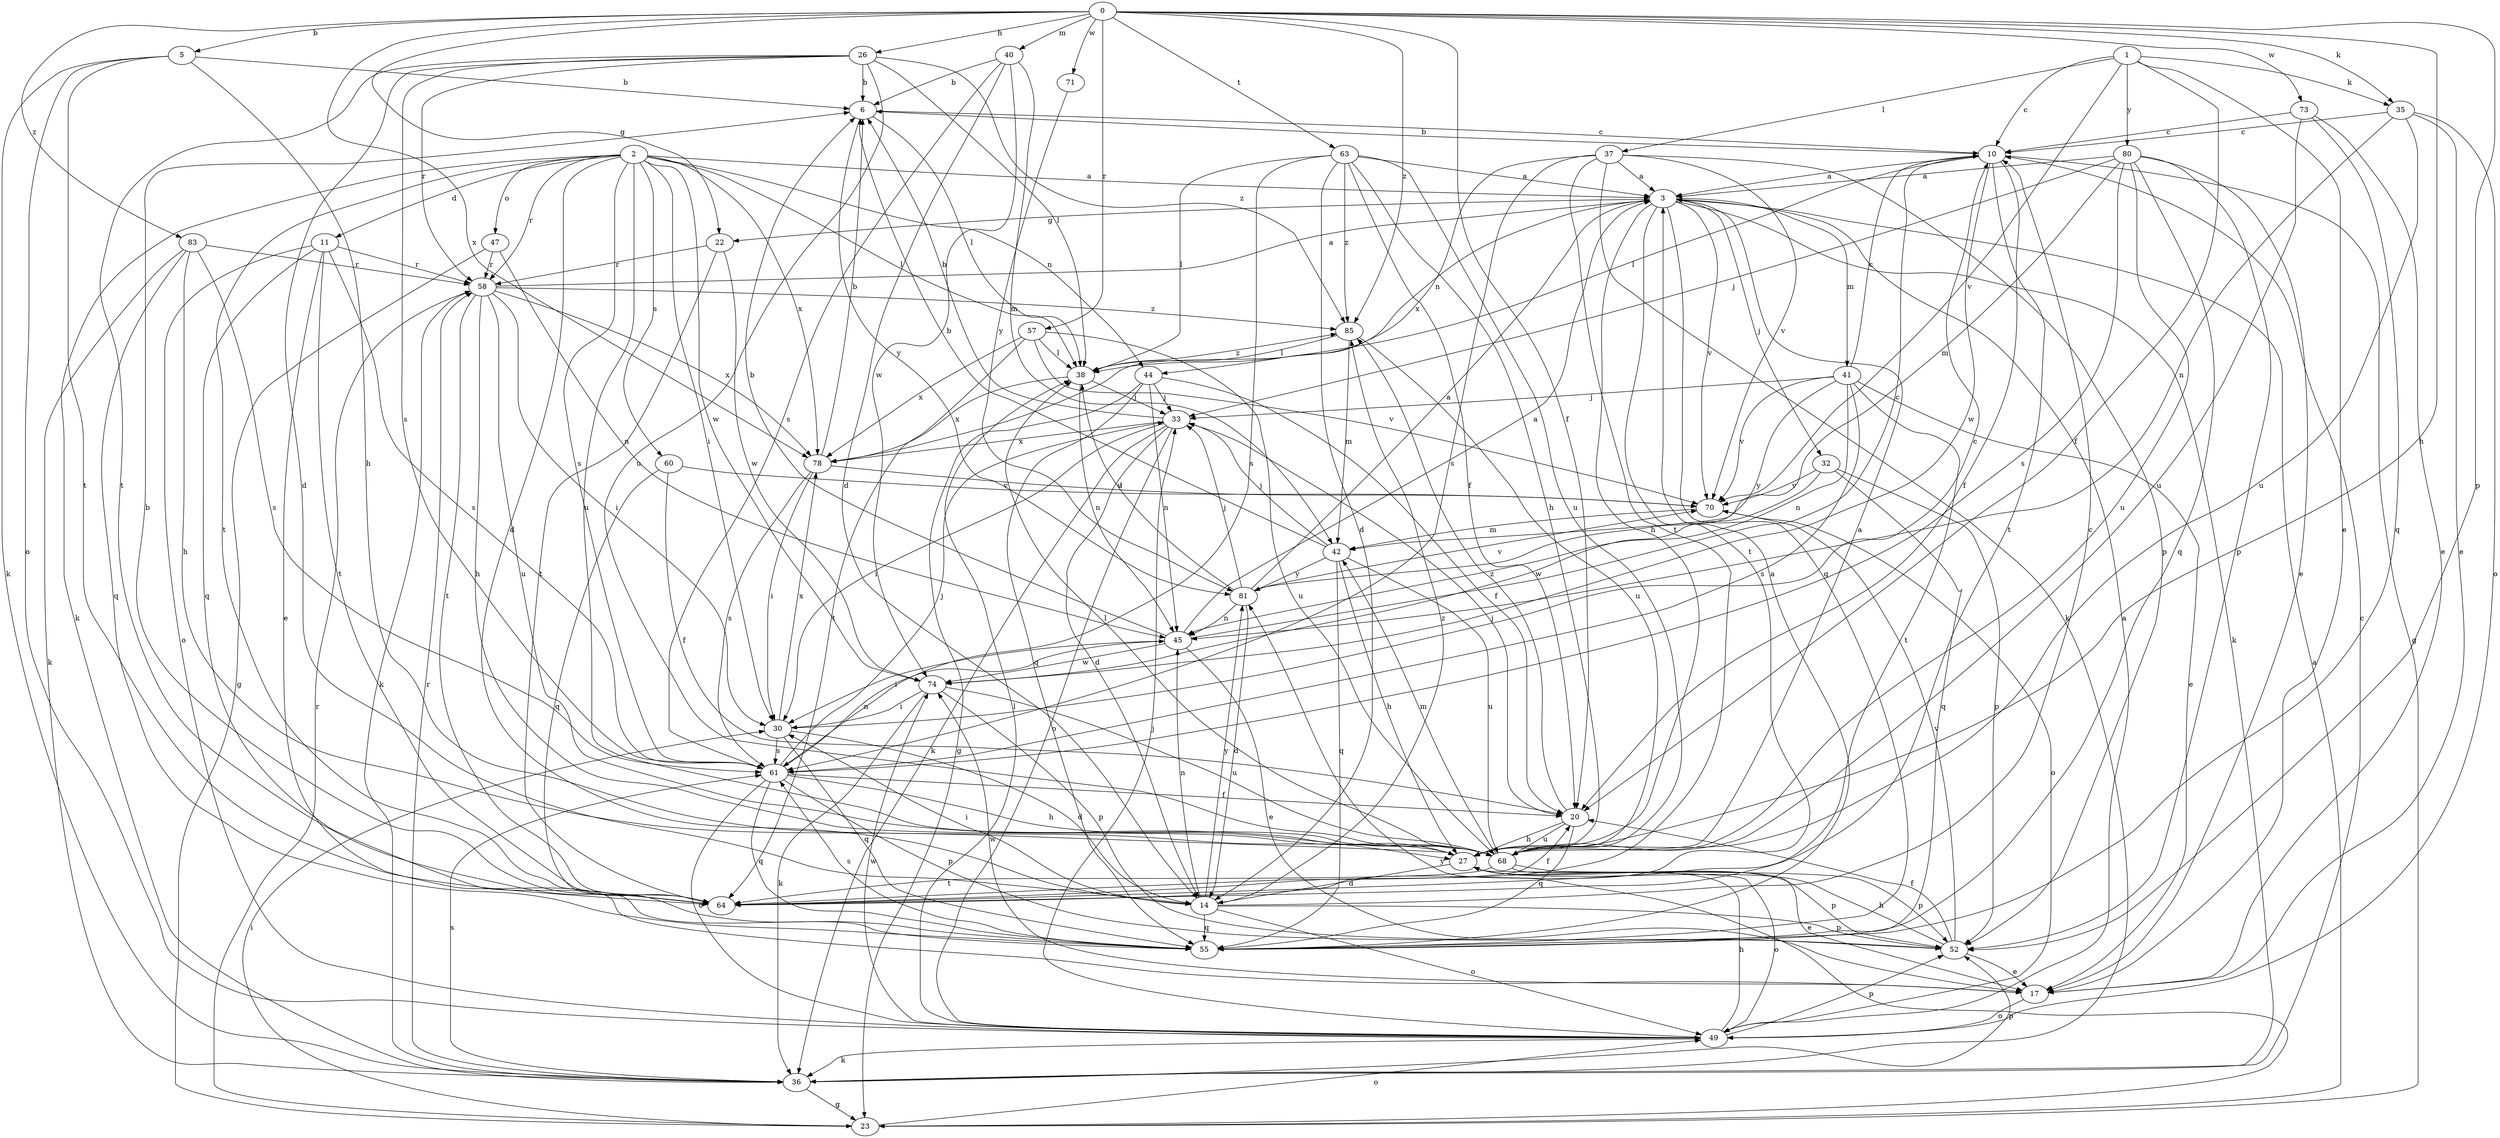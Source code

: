 strict digraph  {
0;
1;
2;
3;
5;
6;
10;
11;
14;
17;
20;
22;
23;
26;
27;
30;
32;
33;
35;
36;
37;
38;
40;
41;
42;
44;
45;
47;
49;
52;
55;
57;
58;
60;
61;
63;
64;
68;
70;
71;
73;
74;
78;
80;
81;
83;
85;
0 -> 5  [label=b];
0 -> 20  [label=f];
0 -> 22  [label=g];
0 -> 26  [label=h];
0 -> 27  [label=h];
0 -> 35  [label=k];
0 -> 40  [label=m];
0 -> 52  [label=p];
0 -> 57  [label=r];
0 -> 63  [label=t];
0 -> 71  [label=w];
0 -> 73  [label=w];
0 -> 78  [label=x];
0 -> 83  [label=z];
0 -> 85  [label=z];
1 -> 10  [label=c];
1 -> 17  [label=e];
1 -> 20  [label=f];
1 -> 35  [label=k];
1 -> 37  [label=l];
1 -> 70  [label=v];
1 -> 80  [label=y];
2 -> 3  [label=a];
2 -> 11  [label=d];
2 -> 14  [label=d];
2 -> 30  [label=i];
2 -> 36  [label=k];
2 -> 38  [label=l];
2 -> 44  [label=n];
2 -> 47  [label=o];
2 -> 58  [label=r];
2 -> 60  [label=s];
2 -> 61  [label=s];
2 -> 64  [label=t];
2 -> 68  [label=u];
2 -> 74  [label=w];
2 -> 78  [label=x];
3 -> 22  [label=g];
3 -> 27  [label=h];
3 -> 32  [label=j];
3 -> 36  [label=k];
3 -> 41  [label=m];
3 -> 44  [label=n];
3 -> 55  [label=q];
3 -> 64  [label=t];
3 -> 70  [label=v];
5 -> 6  [label=b];
5 -> 27  [label=h];
5 -> 36  [label=k];
5 -> 49  [label=o];
5 -> 64  [label=t];
6 -> 10  [label=c];
6 -> 38  [label=l];
6 -> 81  [label=y];
10 -> 3  [label=a];
10 -> 6  [label=b];
10 -> 20  [label=f];
10 -> 23  [label=g];
10 -> 38  [label=l];
10 -> 64  [label=t];
10 -> 74  [label=w];
11 -> 17  [label=e];
11 -> 49  [label=o];
11 -> 55  [label=q];
11 -> 58  [label=r];
11 -> 61  [label=s];
11 -> 64  [label=t];
14 -> 10  [label=c];
14 -> 30  [label=i];
14 -> 45  [label=n];
14 -> 49  [label=o];
14 -> 52  [label=p];
14 -> 55  [label=q];
14 -> 81  [label=y];
14 -> 85  [label=z];
17 -> 49  [label=o];
17 -> 74  [label=w];
20 -> 27  [label=h];
20 -> 33  [label=j];
20 -> 55  [label=q];
20 -> 68  [label=u];
20 -> 85  [label=z];
22 -> 58  [label=r];
22 -> 64  [label=t];
22 -> 74  [label=w];
23 -> 3  [label=a];
23 -> 30  [label=i];
23 -> 49  [label=o];
23 -> 58  [label=r];
23 -> 81  [label=y];
26 -> 6  [label=b];
26 -> 14  [label=d];
26 -> 38  [label=l];
26 -> 58  [label=r];
26 -> 61  [label=s];
26 -> 64  [label=t];
26 -> 68  [label=u];
26 -> 85  [label=z];
27 -> 14  [label=d];
27 -> 49  [label=o];
27 -> 52  [label=p];
30 -> 10  [label=c];
30 -> 14  [label=d];
30 -> 55  [label=q];
30 -> 61  [label=s];
30 -> 78  [label=x];
32 -> 52  [label=p];
32 -> 55  [label=q];
32 -> 70  [label=v];
32 -> 74  [label=w];
33 -> 6  [label=b];
33 -> 14  [label=d];
33 -> 30  [label=i];
33 -> 36  [label=k];
33 -> 49  [label=o];
33 -> 78  [label=x];
35 -> 10  [label=c];
35 -> 17  [label=e];
35 -> 45  [label=n];
35 -> 49  [label=o];
35 -> 68  [label=u];
36 -> 10  [label=c];
36 -> 23  [label=g];
36 -> 52  [label=p];
36 -> 58  [label=r];
36 -> 61  [label=s];
37 -> 3  [label=a];
37 -> 36  [label=k];
37 -> 52  [label=p];
37 -> 61  [label=s];
37 -> 64  [label=t];
37 -> 70  [label=v];
37 -> 78  [label=x];
38 -> 33  [label=j];
38 -> 45  [label=n];
38 -> 78  [label=x];
38 -> 85  [label=z];
40 -> 6  [label=b];
40 -> 14  [label=d];
40 -> 42  [label=m];
40 -> 61  [label=s];
40 -> 74  [label=w];
41 -> 10  [label=c];
41 -> 17  [label=e];
41 -> 33  [label=j];
41 -> 45  [label=n];
41 -> 61  [label=s];
41 -> 64  [label=t];
41 -> 70  [label=v];
41 -> 81  [label=y];
42 -> 6  [label=b];
42 -> 27  [label=h];
42 -> 33  [label=j];
42 -> 55  [label=q];
42 -> 68  [label=u];
42 -> 81  [label=y];
44 -> 20  [label=f];
44 -> 23  [label=g];
44 -> 33  [label=j];
44 -> 45  [label=n];
44 -> 55  [label=q];
45 -> 3  [label=a];
45 -> 6  [label=b];
45 -> 10  [label=c];
45 -> 17  [label=e];
45 -> 30  [label=i];
45 -> 74  [label=w];
47 -> 23  [label=g];
47 -> 45  [label=n];
47 -> 58  [label=r];
49 -> 3  [label=a];
49 -> 27  [label=h];
49 -> 33  [label=j];
49 -> 36  [label=k];
49 -> 38  [label=l];
49 -> 52  [label=p];
49 -> 74  [label=w];
52 -> 17  [label=e];
52 -> 20  [label=f];
52 -> 27  [label=h];
52 -> 70  [label=v];
55 -> 3  [label=a];
55 -> 61  [label=s];
57 -> 38  [label=l];
57 -> 64  [label=t];
57 -> 68  [label=u];
57 -> 70  [label=v];
57 -> 78  [label=x];
58 -> 3  [label=a];
58 -> 27  [label=h];
58 -> 30  [label=i];
58 -> 36  [label=k];
58 -> 64  [label=t];
58 -> 68  [label=u];
58 -> 78  [label=x];
58 -> 85  [label=z];
60 -> 20  [label=f];
60 -> 55  [label=q];
60 -> 70  [label=v];
61 -> 20  [label=f];
61 -> 27  [label=h];
61 -> 33  [label=j];
61 -> 45  [label=n];
61 -> 49  [label=o];
61 -> 52  [label=p];
61 -> 55  [label=q];
63 -> 3  [label=a];
63 -> 14  [label=d];
63 -> 20  [label=f];
63 -> 27  [label=h];
63 -> 38  [label=l];
63 -> 61  [label=s];
63 -> 68  [label=u];
63 -> 85  [label=z];
64 -> 6  [label=b];
64 -> 20  [label=f];
68 -> 3  [label=a];
68 -> 17  [label=e];
68 -> 38  [label=l];
68 -> 42  [label=m];
68 -> 52  [label=p];
68 -> 64  [label=t];
70 -> 42  [label=m];
70 -> 49  [label=o];
71 -> 81  [label=y];
73 -> 10  [label=c];
73 -> 17  [label=e];
73 -> 55  [label=q];
73 -> 68  [label=u];
74 -> 30  [label=i];
74 -> 36  [label=k];
74 -> 52  [label=p];
74 -> 68  [label=u];
78 -> 6  [label=b];
78 -> 30  [label=i];
78 -> 61  [label=s];
78 -> 70  [label=v];
80 -> 3  [label=a];
80 -> 17  [label=e];
80 -> 33  [label=j];
80 -> 42  [label=m];
80 -> 52  [label=p];
80 -> 55  [label=q];
80 -> 61  [label=s];
80 -> 68  [label=u];
81 -> 3  [label=a];
81 -> 14  [label=d];
81 -> 33  [label=j];
81 -> 38  [label=l];
81 -> 45  [label=n];
81 -> 70  [label=v];
83 -> 27  [label=h];
83 -> 36  [label=k];
83 -> 55  [label=q];
83 -> 58  [label=r];
83 -> 61  [label=s];
85 -> 38  [label=l];
85 -> 42  [label=m];
85 -> 68  [label=u];
}
